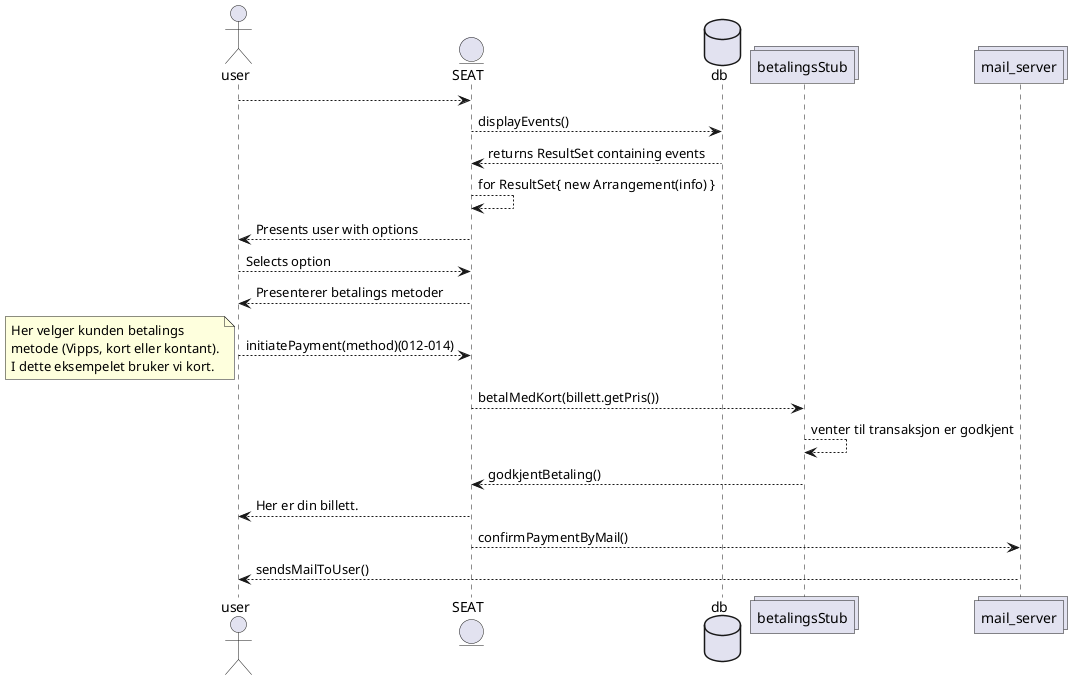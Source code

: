 @startuml

actor user
entity SEAT
database db
collections betalingsStub
collections mail_server

user --> SEAT:
SEAT --> db: displayEvents()
SEAT <-- db: returns ResultSet containing events
SEAT --> SEAT: for ResultSet{ new Arrangement(info) }
user <-- SEAT: Presents user with options
user --> SEAT: Selects option
user <-- SEAT: Presenterer betalings metoder
user --> SEAT: initiatePayment(method)(012-014)
note left
	Her velger kunden betalings 
	metode (Vipps, kort eller kontant).
	I dette eksempelet bruker vi kort.
end note
SEAT --> betalingsStub: betalMedKort(billett.getPris())
betalingsStub --> betalingsStub: venter til transaksjon er godkjent
SEAT <-- betalingsStub: godkjentBetaling()
user <-- SEAT: Her er din billett.
SEAT --> mail_server: confirmPaymentByMail()
user <-- mail_server: sendsMailToUser()



@enduml
